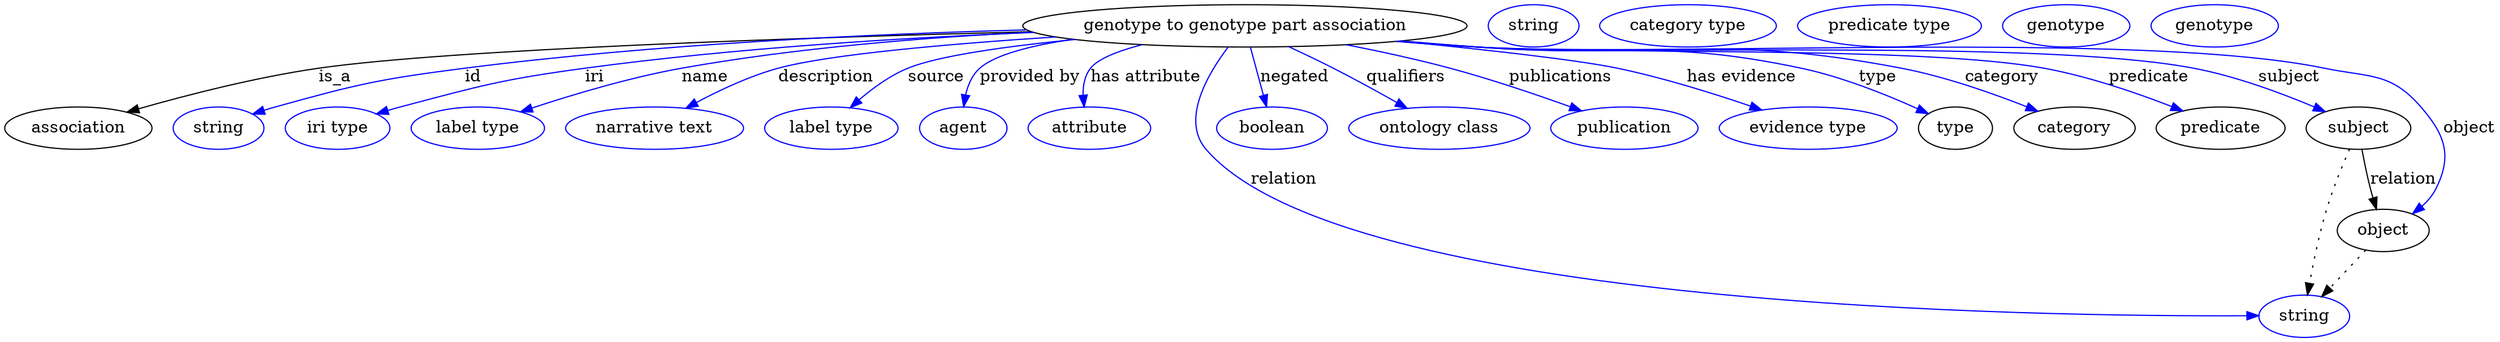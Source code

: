 digraph {
	graph [bb="0,0,2112.4,283"];
	node [label="\N"];
	"genotype to genotype part association"	[height=0.5,
		label="genotype to genotype part association",
		pos="1052.4,265",
		width=5.2356];
	association	[height=0.5,
		pos="62.394,178",
		width=1.7332];
	"genotype to genotype part association" -> association	[label=is_a,
		lp="280.39,221.5",
		pos="e,103.73,191.66 870.87,260.03 675.79,255.03 378.62,245.09 266.39,229 213.54,221.42 154.41,206.15 113.47,194.47"];
	id	[color=blue,
		height=0.5,
		label=string,
		pos="181.39,178",
		width=1.0652];
	"genotype to genotype part association" -> id	[color=blue,
		label=id,
		lp="397.39,221.5",
		pos="e,210.38,189.99 866.96,261.59 733.87,258.06 550.5,249.52 390.39,229 317.94,219.71 299.77,215.57 229.39,196 226.29,195.14 223.09,\
194.17 219.89,193.15",
		style=solid];
	iri	[color=blue,
		height=0.5,
		label="iri type",
		pos="282.39,178",
		width=1.2277];
	"genotype to genotype part association" -> iri	[color=blue,
		label=iri,
		lp="500.39,221.5",
		pos="e,315.32,190.14 873,259.39 762.8,254.93 618.97,246.17 492.39,229 421.74,219.42 404.32,214.25 335.39,196 332.02,195.11 328.55,194.13 \
325.07,193.11",
		style=solid];
	name	[color=blue,
		height=0.5,
		label="label type",
		pos="401.39,178",
		width=1.5707];
	"genotype to genotype part association" -> name	[color=blue,
		label=name,
		lp="594.39,221.5",
		pos="e,437.66,191.88 872.25,259.67 782.23,255.26 671.96,246.47 574.39,229 530.56,221.15 481.95,206.56 447.44,195.15",
		style=solid];
	description	[color=blue,
		height=0.5,
		label="narrative text",
		pos="551.39,178",
		width=2.0943];
	"genotype to genotype part association" -> description	[color=blue,
		label=description,
		lp="696.89,221.5",
		pos="e,578,194.94 891.78,255.57 802.09,249.73 699.88,240.86 656.39,229 632.18,222.4 606.72,210.41 586.94,199.84",
		style=solid];
	source	[color=blue,
		height=0.5,
		label="label type",
		pos="701.39,178",
		width=1.5707];
	"genotype to genotype part association" -> source	[color=blue,
		label=source,
		lp="790.39,221.5",
		pos="e,717.45,195.36 908.09,253.39 850.82,247.72 792.43,239.66 766.39,229 751.19,222.77 736.49,212 724.93,202.05",
		style=solid];
	"provided by"	[color=blue,
		height=0.5,
		label=agent,
		pos="813.39,178",
		width=1.0291];
	"genotype to genotype part association" -> "provided by"	[color=blue,
		label="provided by",
		lp="869.89,221.5",
		pos="e,813.7,196.29 906.27,253.57 871.4,248.38 840.48,240.61 827.39,229 820.88,223.21 817.29,214.67 815.34,206.27",
		style=solid];
	"has attribute"	[color=blue,
		height=0.5,
		label=attribute,
		pos="920.39,178",
		width=1.4443];
	"genotype to genotype part association" -> "has attribute"	[color=blue,
		label="has attribute",
		lp="968.39,221.5",
		pos="e,915.97,196.01 965.1,249.01 945.06,243.76 927.75,237.11 921.39,229 916.4,222.63 914.91,214.28 915.04,206.23",
		style=solid];
	relation	[color=blue,
		height=0.5,
		label=string,
		pos="1950.4,18",
		width=1.0652];
	"genotype to genotype part association" -> relation	[color=blue,
		label=relation,
		lp="1085.4,134.5",
		pos="e,1912,18.522 1038.1,246.9 1021.1,224.5 997.78,185.13 1019.4,160 1135.4,25.097 1727.3,17.666 1901.9,18.464",
		style=solid];
	negated	[color=blue,
		height=0.5,
		label=boolean,
		pos="1075.4,178",
		width=1.2999];
	"genotype to genotype part association" -> negated	[color=blue,
		label=negated,
		lp="1094.4,221.5",
		pos="e,1070.7,196.18 1057,246.8 1060.2,235.05 1064.5,219.24 1068.1,205.84",
		style=solid];
	qualifiers	[color=blue,
		height=0.5,
		label="ontology class",
		pos="1216.4,178",
		width=2.1304];
	"genotype to genotype part association" -> qualifiers	[color=blue,
		label=qualifiers,
		lp="1188.9,221.5",
		pos="e,1189.4,194.85 1089.7,247.28 1101.8,241.66 1115.3,235.23 1127.4,229 1145.1,219.93 1164.3,209.23 1180.4,200.05",
		style=solid];
	publications	[color=blue,
		height=0.5,
		label=publication,
		pos="1373.4,178",
		width=1.7332];
	"genotype to genotype part association" -> publications	[color=blue,
		label=publications,
		lp="1320.4,221.5",
		pos="e,1337.2,192.76 1138.8,248.92 1166.9,243.4 1198.1,236.62 1226.4,229 1260.7,219.75 1298.7,206.75 1327.5,196.33",
		style=solid];
	"has evidence"	[color=blue,
		height=0.5,
		label="evidence type",
		pos="1529.4,178",
		width=2.0943];
	"genotype to genotype part association" -> "has evidence"	[color=blue,
		label="has evidence",
		lp="1473.9,221.5",
		pos="e,1490.2,193.46 1183.2,252.03 1253.9,245.07 1333.6,236.26 1368.4,229 1406.8,220.98 1449.2,207.64 1480.8,196.75",
		style=solid];
	type	[height=0.5,
		pos="1654.4,178",
		width=0.86659];
	"genotype to genotype part association" -> type	[color=blue,
		label=type,
		lp="1588.4,221.5",
		pos="e,1631.6,190.3 1185.2,252.23 1207,250.4 1229.3,248.6 1250.4,247 1372.1,237.78 1405,254.48 1524.4,229 1559,221.61 1596.5,206.34 1622.3,\
194.6",
		style=solid];
	category	[height=0.5,
		pos="1755.4,178",
		width=1.4263];
	"genotype to genotype part association" -> category	[color=blue,
		label=category,
		lp="1693.9,221.5",
		pos="e,1724.3,192.43 1183.6,252.08 1205.9,250.24 1228.8,248.47 1250.4,247 1409.3,236.18 1451.9,258.94 1608.4,229 1645.4,221.92 1685.8,\
207.68 1714.8,196.2",
		style=solid];
	predicate	[height=0.5,
		pos="1879.4,178",
		width=1.5165];
	"genotype to genotype part association" -> predicate	[color=blue,
		label=predicate,
		lp="1818.4,221.5",
		pos="e,1847.3,192.66 1182.3,251.95 1205,250.1 1228.4,248.36 1250.4,247 1356.7,240.44 1624.6,248.03 1729.4,229 1767,222.17 1808.1,207.97 \
1837.7,196.45",
		style=solid];
	subject	[height=0.5,
		pos="1996.4,178",
		width=1.2277];
	"genotype to genotype part association" -> subject	[color=blue,
		label=subject,
		lp="1937.4,221.5",
		pos="e,1968.2,192.05 1181.5,251.87 1204.4,250.01 1228.1,248.29 1250.4,247 1384.9,239.23 1724,253.96 1856.4,229 1892.2,222.24 1931.2,207.71 \
1958.9,196.04",
		style=solid];
	object	[height=0.5,
		pos="2017.4,91",
		width=1.0832];
	"genotype to genotype part association" -> object	[color=blue,
		label=object,
		lp="2090.4,178",
		pos="e,2042.3,105.25 1180.9,251.83 1204,249.96 1227.9,248.25 1250.4,247 1409.5,238.18 1811.3,261.27 1967.4,229 2005.9,221.05 2023.7,225.74 \
2049.4,196 2069.8,172.38 2076.1,155.03 2062.4,127 2059.5,121.17 2055.2,116.02 2050.3,111.6",
		style=solid];
	association_type	[color=blue,
		height=0.5,
		label=string,
		pos="1297.4,265",
		width=1.0652];
	association_category	[color=blue,
		height=0.5,
		label="category type",
		pos="1428.4,265",
		width=2.0762];
	"genotype to genotype part association_predicate"	[color=blue,
		height=0.5,
		label="predicate type",
		pos="1599.4,265",
		width=2.1665];
	subject -> relation	[pos="e,1953.1,36.136 1988.8,160.24 1982.9,146.64 1974.8,126.88 1969.4,109 1963.1,88.265 1958.2,64.241 1954.9,46.231",
		style=dotted];
	subject -> object	[label=relation,
		lp="2034.4,134.5",
		pos="e,2011.7,108.98 1999.4,159.77 2001.2,150.09 2003.6,137.8 2006.4,127 2007.1,124.32 2007.9,121.53 2008.7,118.76"];
	"genotype to genotype part association_subject"	[color=blue,
		height=0.5,
		label=genotype,
		pos="1749.4,265",
		width=1.4985];
	object -> relation	[pos="e,1965.2,34.713 2002.5,74.243 1993.6,64.775 1982.1,52.56 1972.1,42.024",
		style=dotted];
	"genotype to genotype part association_object"	[color=blue,
		height=0.5,
		label=genotype,
		pos="1875.4,265",
		width=1.4985];
}
